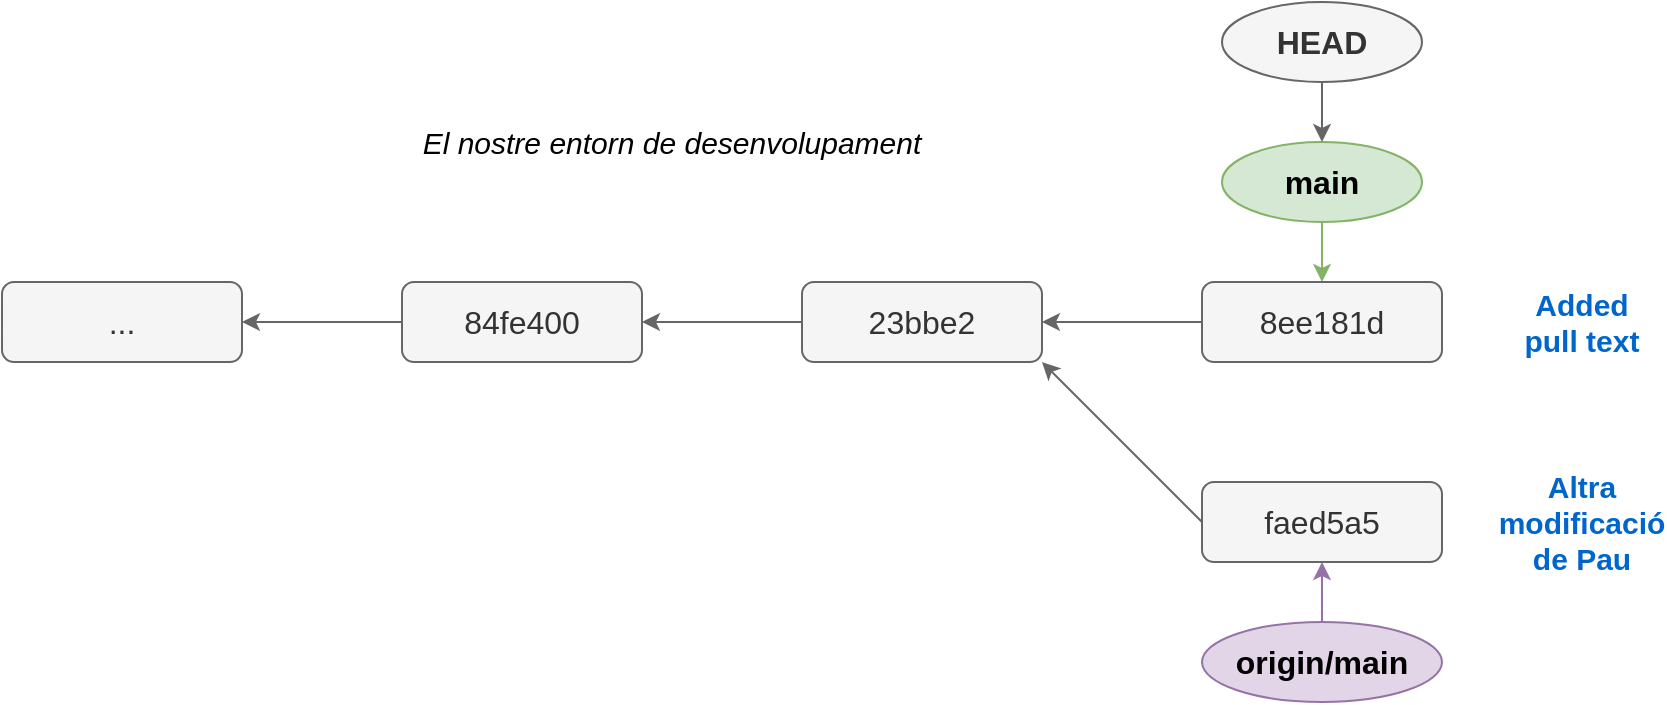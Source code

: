 <mxfile version="22.0.8" type="device">
  <diagram name="Pàgina-1" id="mhbHxmUa4zc_a_H4eHv1">
    <mxGraphModel dx="954" dy="618" grid="1" gridSize="10" guides="1" tooltips="1" connect="1" arrows="1" fold="1" page="1" pageScale="1" pageWidth="827" pageHeight="1169" math="0" shadow="0">
      <root>
        <mxCell id="0" />
        <mxCell id="1" parent="0" />
        <mxCell id="bIK6wui3ePqaCmGUiWQX-3" value="..." style="rounded=1;whiteSpace=wrap;html=1;fontSize=16;fillColor=#f5f5f5;strokeColor=#666666;fontColor=#333333;" parent="1" vertex="1">
          <mxGeometry x="720" y="640" width="120" height="40" as="geometry" />
        </mxCell>
        <mxCell id="bIK6wui3ePqaCmGUiWQX-7" style="rounded=0;orthogonalLoop=1;jettySize=auto;html=1;fillColor=#d5e8d4;strokeColor=#82b366;" parent="1" source="bIK6wui3ePqaCmGUiWQX-6" target="4geezG6I5giaBuU09YtY-4" edge="1">
          <mxGeometry relative="1" as="geometry">
            <mxPoint x="580" y="610" as="sourcePoint" />
          </mxGeometry>
        </mxCell>
        <mxCell id="bIK6wui3ePqaCmGUiWQX-6" value="main" style="ellipse;whiteSpace=wrap;html=1;fillColor=#d5e8d4;strokeColor=#82b366;fontSize=16;fontStyle=1" parent="1" vertex="1">
          <mxGeometry x="1330" y="570" width="100" height="40" as="geometry" />
        </mxCell>
        <mxCell id="bIK6wui3ePqaCmGUiWQX-11" style="edgeStyle=orthogonalEdgeStyle;rounded=0;orthogonalLoop=1;jettySize=auto;html=1;exitX=0.5;exitY=1;exitDx=0;exitDy=0;fillColor=#f5f5f5;strokeColor=#666666;" parent="1" source="bIK6wui3ePqaCmGUiWQX-8" target="bIK6wui3ePqaCmGUiWQX-6" edge="1">
          <mxGeometry relative="1" as="geometry">
            <mxPoint x="1580" y="1230" as="targetPoint" />
          </mxGeometry>
        </mxCell>
        <mxCell id="bIK6wui3ePqaCmGUiWQX-8" value="HEAD" style="ellipse;whiteSpace=wrap;html=1;fillColor=#f5f5f5;strokeColor=#666666;fontSize=16;fontStyle=1;fontColor=#333333;" parent="1" vertex="1">
          <mxGeometry x="1330" y="500" width="100" height="40" as="geometry" />
        </mxCell>
        <mxCell id="bIK6wui3ePqaCmGUiWQX-15" style="rounded=0;orthogonalLoop=1;jettySize=auto;html=1;fillColor=#e1d5e7;strokeColor=#9673a6;" parent="1" source="bIK6wui3ePqaCmGUiWQX-14" target="4geezG6I5giaBuU09YtY-2" edge="1">
          <mxGeometry relative="1" as="geometry" />
        </mxCell>
        <mxCell id="bIK6wui3ePqaCmGUiWQX-14" value="origin/main" style="ellipse;whiteSpace=wrap;html=1;fillColor=#e1d5e7;strokeColor=#9673a6;fontSize=16;fontStyle=1" parent="1" vertex="1">
          <mxGeometry x="1320" y="810" width="120" height="40" as="geometry" />
        </mxCell>
        <mxCell id="FB9GtuEAJczlA79pJL21-1" value="23bbe2" style="rounded=1;whiteSpace=wrap;html=1;fontSize=16;fillColor=#f5f5f5;strokeColor=#666666;fontColor=#333333;fontStyle=0;labelBorderColor=none;" parent="1" vertex="1">
          <mxGeometry x="1120" y="640" width="120" height="40" as="geometry" />
        </mxCell>
        <mxCell id="FB9GtuEAJczlA79pJL21-2" value="84fe400" style="rounded=1;whiteSpace=wrap;html=1;fontSize=16;fillColor=#f5f5f5;strokeColor=#666666;fontColor=#333333;" parent="1" vertex="1">
          <mxGeometry x="920" y="640" width="120" height="40" as="geometry" />
        </mxCell>
        <mxCell id="FB9GtuEAJczlA79pJL21-3" style="rounded=0;orthogonalLoop=1;jettySize=auto;html=1;fillColor=#f5f5f5;strokeColor=#666666;" parent="1" source="FB9GtuEAJczlA79pJL21-2" target="bIK6wui3ePqaCmGUiWQX-3" edge="1">
          <mxGeometry relative="1" as="geometry">
            <mxPoint x="730" y="670" as="sourcePoint" />
            <mxPoint x="840" y="660" as="targetPoint" />
          </mxGeometry>
        </mxCell>
        <mxCell id="FB9GtuEAJczlA79pJL21-4" style="rounded=0;orthogonalLoop=1;jettySize=auto;html=1;fillColor=#f5f5f5;strokeColor=#666666;exitX=0;exitY=0.5;exitDx=0;exitDy=0;entryX=1;entryY=0.5;entryDx=0;entryDy=0;" parent="1" source="FB9GtuEAJczlA79pJL21-1" target="FB9GtuEAJczlA79pJL21-2" edge="1">
          <mxGeometry relative="1" as="geometry">
            <mxPoint x="930" y="630" as="sourcePoint" />
            <mxPoint x="850" y="653" as="targetPoint" />
          </mxGeometry>
        </mxCell>
        <mxCell id="4geezG6I5giaBuU09YtY-1" value="&lt;i&gt;&lt;font style=&quot;font-size: 15px;&quot;&gt;El nostre entorn de desenvolupament&lt;/font&gt;&lt;/i&gt;" style="text;html=1;strokeColor=none;fillColor=none;align=center;verticalAlign=middle;whiteSpace=wrap;rounded=0;" parent="1" vertex="1">
          <mxGeometry x="880" y="555" width="350" height="30" as="geometry" />
        </mxCell>
        <mxCell id="4geezG6I5giaBuU09YtY-2" value="faed5a5" style="rounded=1;whiteSpace=wrap;html=1;fontSize=16;fillColor=#f5f5f5;strokeColor=#666666;fontColor=#333333;fontStyle=0;labelBorderColor=none;" parent="1" vertex="1">
          <mxGeometry x="1320" y="740" width="120" height="40" as="geometry" />
        </mxCell>
        <mxCell id="4geezG6I5giaBuU09YtY-3" style="rounded=0;orthogonalLoop=1;jettySize=auto;html=1;fillColor=#f5f5f5;strokeColor=#666666;exitX=0;exitY=0.5;exitDx=0;exitDy=0;entryX=1;entryY=1;entryDx=0;entryDy=0;" parent="1" source="4geezG6I5giaBuU09YtY-2" target="FB9GtuEAJczlA79pJL21-1" edge="1">
          <mxGeometry relative="1" as="geometry">
            <mxPoint x="1130" y="670" as="sourcePoint" />
            <mxPoint x="1050" y="670" as="targetPoint" />
          </mxGeometry>
        </mxCell>
        <mxCell id="4geezG6I5giaBuU09YtY-4" value="8ee181d" style="rounded=1;whiteSpace=wrap;html=1;fontSize=16;fillColor=#f5f5f5;strokeColor=#666666;fontColor=#333333;fontStyle=0;labelBorderColor=none;" parent="1" vertex="1">
          <mxGeometry x="1320" y="640" width="120" height="40" as="geometry" />
        </mxCell>
        <mxCell id="4geezG6I5giaBuU09YtY-5" style="rounded=0;orthogonalLoop=1;jettySize=auto;html=1;fillColor=#f5f5f5;strokeColor=#666666;" parent="1" source="4geezG6I5giaBuU09YtY-4" target="FB9GtuEAJczlA79pJL21-1" edge="1">
          <mxGeometry relative="1" as="geometry">
            <mxPoint x="1350" y="750" as="sourcePoint" />
            <mxPoint x="1230" y="690" as="targetPoint" />
          </mxGeometry>
        </mxCell>
        <mxCell id="1AnKh6Qnn9gDq6eOZiQQ-1" value="&lt;font color=&quot;#0066cc&quot; style=&quot;font-size: 15px;&quot;&gt;&lt;b&gt;Added pull text&lt;/b&gt;&lt;/font&gt;" style="text;html=1;strokeColor=none;fillColor=none;align=center;verticalAlign=middle;whiteSpace=wrap;rounded=0;" vertex="1" parent="1">
          <mxGeometry x="1480" y="645" width="60" height="30" as="geometry" />
        </mxCell>
        <mxCell id="1AnKh6Qnn9gDq6eOZiQQ-2" value="&lt;font color=&quot;#0066cc&quot; style=&quot;font-size: 15px;&quot;&gt;&lt;b&gt;Altra modificació de Pau&lt;/b&gt;&lt;/font&gt;" style="text;html=1;strokeColor=none;fillColor=none;align=center;verticalAlign=middle;whiteSpace=wrap;rounded=0;" vertex="1" parent="1">
          <mxGeometry x="1470" y="745" width="80" height="30" as="geometry" />
        </mxCell>
      </root>
    </mxGraphModel>
  </diagram>
</mxfile>

